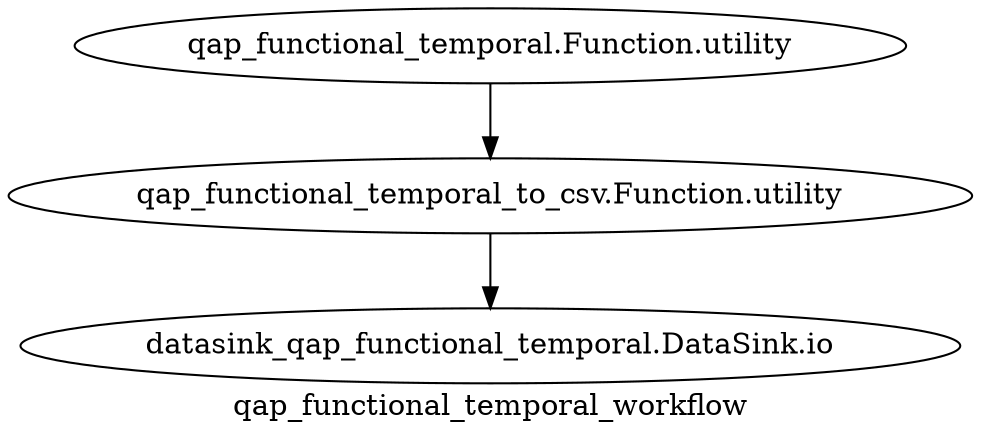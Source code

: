 digraph qap_functional_temporal_workflow{
  label="qap_functional_temporal_workflow";
  qap_functional_temporal_workflow_qap_functional_temporal[label="qap_functional_temporal.Function.utility"];
  qap_functional_temporal_workflow_qap_functional_temporal_to_csv[label="qap_functional_temporal_to_csv.Function.utility"];
  qap_functional_temporal_workflow_datasink_qap_functional_temporal[label="datasink_qap_functional_temporal.DataSink.io"];
  qap_functional_temporal_workflow_qap_functional_temporal -> qap_functional_temporal_workflow_qap_functional_temporal_to_csv;
  qap_functional_temporal_workflow_qap_functional_temporal_to_csv -> qap_functional_temporal_workflow_datasink_qap_functional_temporal;
}